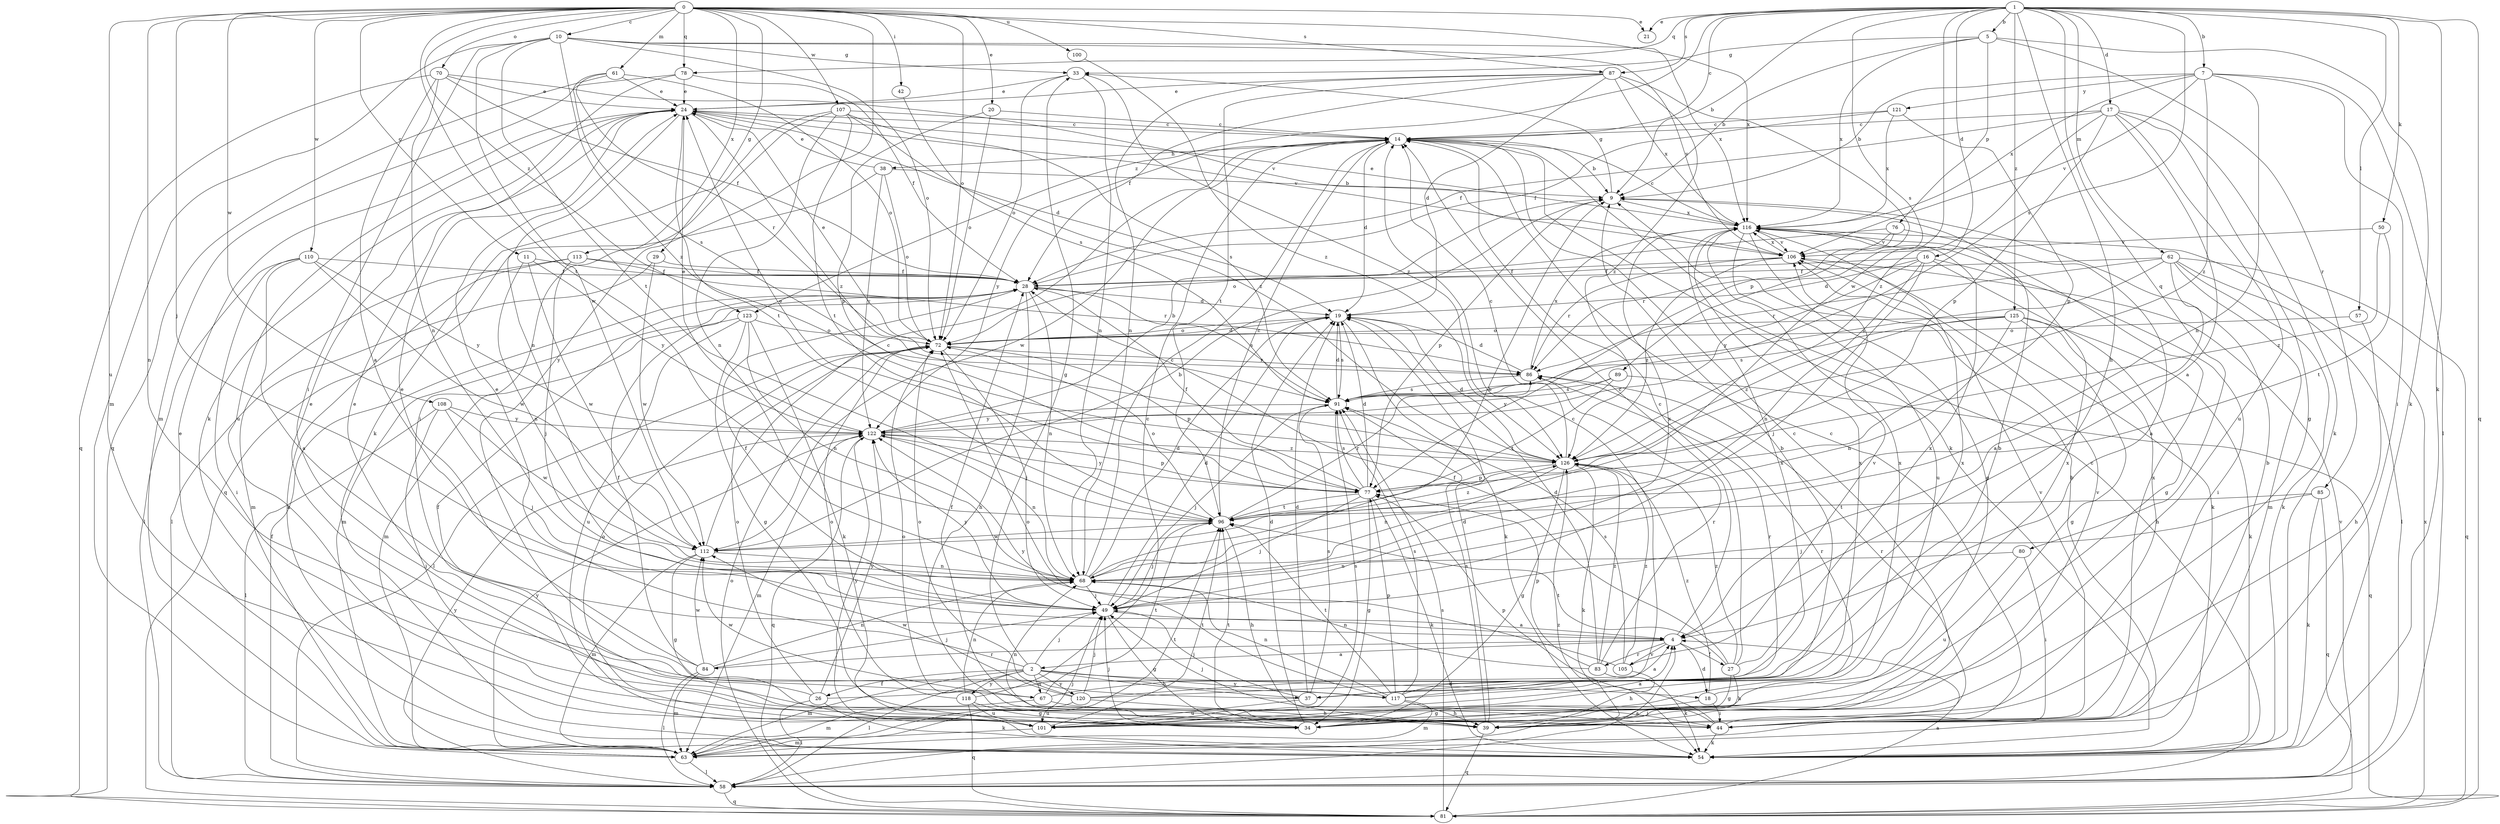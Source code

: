 strict digraph  {
0;
1;
2;
4;
5;
7;
9;
10;
11;
14;
16;
17;
18;
19;
20;
21;
24;
26;
27;
28;
29;
33;
34;
37;
38;
39;
42;
44;
49;
50;
54;
57;
58;
61;
62;
63;
67;
68;
70;
72;
76;
77;
78;
80;
81;
83;
84;
85;
86;
87;
89;
91;
96;
100;
101;
105;
106;
107;
108;
110;
112;
113;
116;
117;
118;
120;
121;
122;
123;
125;
126;
0 -> 10  [label=c];
0 -> 11  [label=c];
0 -> 20  [label=e];
0 -> 21  [label=e];
0 -> 29  [label=g];
0 -> 42  [label=i];
0 -> 49  [label=j];
0 -> 61  [label=m];
0 -> 67  [label=n];
0 -> 70  [label=o];
0 -> 72  [label=o];
0 -> 78  [label=q];
0 -> 87  [label=s];
0 -> 96  [label=t];
0 -> 100  [label=u];
0 -> 101  [label=u];
0 -> 107  [label=w];
0 -> 108  [label=w];
0 -> 110  [label=w];
0 -> 113  [label=x];
0 -> 116  [label=x];
0 -> 117  [label=y];
0 -> 123  [label=z];
1 -> 5  [label=b];
1 -> 7  [label=b];
1 -> 9  [label=b];
1 -> 14  [label=c];
1 -> 16  [label=d];
1 -> 17  [label=d];
1 -> 21  [label=e];
1 -> 37  [label=h];
1 -> 50  [label=k];
1 -> 54  [label=k];
1 -> 57  [label=l];
1 -> 62  [label=m];
1 -> 78  [label=q];
1 -> 80  [label=q];
1 -> 81  [label=q];
1 -> 87  [label=s];
1 -> 89  [label=s];
1 -> 91  [label=s];
1 -> 112  [label=w];
1 -> 123  [label=z];
1 -> 125  [label=z];
2 -> 18  [label=d];
2 -> 24  [label=e];
2 -> 26  [label=f];
2 -> 33  [label=g];
2 -> 37  [label=h];
2 -> 49  [label=j];
2 -> 58  [label=l];
2 -> 63  [label=m];
2 -> 67  [label=n];
2 -> 117  [label=y];
2 -> 118  [label=y];
2 -> 120  [label=y];
4 -> 2  [label=a];
4 -> 14  [label=c];
4 -> 18  [label=d];
4 -> 27  [label=f];
4 -> 83  [label=r];
4 -> 84  [label=r];
4 -> 105  [label=v];
5 -> 9  [label=b];
5 -> 33  [label=g];
5 -> 54  [label=k];
5 -> 76  [label=p];
5 -> 85  [label=r];
5 -> 116  [label=x];
7 -> 9  [label=b];
7 -> 44  [label=i];
7 -> 58  [label=l];
7 -> 68  [label=n];
7 -> 106  [label=v];
7 -> 116  [label=x];
7 -> 121  [label=y];
7 -> 126  [label=z];
9 -> 33  [label=g];
9 -> 77  [label=p];
9 -> 116  [label=x];
10 -> 33  [label=g];
10 -> 44  [label=i];
10 -> 63  [label=m];
10 -> 72  [label=o];
10 -> 96  [label=t];
10 -> 106  [label=v];
10 -> 112  [label=w];
10 -> 116  [label=x];
10 -> 126  [label=z];
11 -> 28  [label=f];
11 -> 68  [label=n];
11 -> 112  [label=w];
11 -> 122  [label=y];
14 -> 9  [label=b];
14 -> 19  [label=d];
14 -> 38  [label=h];
14 -> 54  [label=k];
14 -> 112  [label=w];
14 -> 122  [label=y];
16 -> 19  [label=d];
16 -> 28  [label=f];
16 -> 34  [label=g];
16 -> 44  [label=i];
16 -> 49  [label=j];
16 -> 68  [label=n];
16 -> 122  [label=y];
17 -> 4  [label=a];
17 -> 14  [label=c];
17 -> 28  [label=f];
17 -> 34  [label=g];
17 -> 54  [label=k];
17 -> 77  [label=p];
17 -> 101  [label=u];
17 -> 126  [label=z];
18 -> 34  [label=g];
18 -> 44  [label=i];
18 -> 116  [label=x];
18 -> 126  [label=z];
19 -> 54  [label=k];
19 -> 72  [label=o];
19 -> 91  [label=s];
20 -> 14  [label=c];
20 -> 72  [label=o];
20 -> 77  [label=p];
24 -> 14  [label=c];
24 -> 19  [label=d];
24 -> 68  [label=n];
24 -> 96  [label=t];
24 -> 101  [label=u];
24 -> 106  [label=v];
24 -> 126  [label=z];
26 -> 4  [label=a];
26 -> 24  [label=e];
26 -> 54  [label=k];
26 -> 58  [label=l];
26 -> 72  [label=o];
26 -> 122  [label=y];
27 -> 14  [label=c];
27 -> 28  [label=f];
27 -> 34  [label=g];
27 -> 39  [label=h];
27 -> 96  [label=t];
27 -> 116  [label=x];
27 -> 126  [label=z];
28 -> 19  [label=d];
28 -> 39  [label=h];
28 -> 63  [label=m];
28 -> 68  [label=n];
28 -> 91  [label=s];
29 -> 28  [label=f];
29 -> 58  [label=l];
29 -> 112  [label=w];
33 -> 24  [label=e];
33 -> 68  [label=n];
33 -> 72  [label=o];
33 -> 126  [label=z];
34 -> 19  [label=d];
34 -> 28  [label=f];
34 -> 49  [label=j];
34 -> 96  [label=t];
37 -> 19  [label=d];
37 -> 24  [label=e];
37 -> 49  [label=j];
37 -> 86  [label=r];
37 -> 91  [label=s];
37 -> 101  [label=u];
37 -> 116  [label=x];
38 -> 9  [label=b];
38 -> 24  [label=e];
38 -> 72  [label=o];
38 -> 81  [label=q];
38 -> 122  [label=y];
39 -> 14  [label=c];
39 -> 19  [label=d];
39 -> 68  [label=n];
39 -> 72  [label=o];
39 -> 81  [label=q];
39 -> 91  [label=s];
39 -> 106  [label=v];
42 -> 91  [label=s];
44 -> 9  [label=b];
44 -> 14  [label=c];
44 -> 28  [label=f];
44 -> 49  [label=j];
44 -> 54  [label=k];
44 -> 77  [label=p];
44 -> 86  [label=r];
44 -> 106  [label=v];
44 -> 116  [label=x];
49 -> 4  [label=a];
49 -> 19  [label=d];
49 -> 28  [label=f];
49 -> 34  [label=g];
49 -> 116  [label=x];
49 -> 122  [label=y];
50 -> 96  [label=t];
50 -> 106  [label=v];
50 -> 126  [label=z];
57 -> 39  [label=h];
57 -> 72  [label=o];
58 -> 4  [label=a];
58 -> 14  [label=c];
58 -> 28  [label=f];
58 -> 81  [label=q];
58 -> 106  [label=v];
58 -> 122  [label=y];
58 -> 126  [label=z];
61 -> 24  [label=e];
61 -> 72  [label=o];
61 -> 81  [label=q];
61 -> 86  [label=r];
61 -> 91  [label=s];
62 -> 4  [label=a];
62 -> 28  [label=f];
62 -> 54  [label=k];
62 -> 58  [label=l];
62 -> 63  [label=m];
62 -> 81  [label=q];
62 -> 86  [label=r];
62 -> 91  [label=s];
63 -> 9  [label=b];
63 -> 24  [label=e];
63 -> 49  [label=j];
63 -> 58  [label=l];
63 -> 96  [label=t];
63 -> 122  [label=y];
67 -> 44  [label=i];
67 -> 63  [label=m];
67 -> 96  [label=t];
67 -> 112  [label=w];
67 -> 116  [label=x];
68 -> 9  [label=b];
68 -> 14  [label=c];
68 -> 19  [label=d];
68 -> 49  [label=j];
70 -> 4  [label=a];
70 -> 24  [label=e];
70 -> 28  [label=f];
70 -> 68  [label=n];
70 -> 81  [label=q];
70 -> 106  [label=v];
72 -> 19  [label=d];
72 -> 24  [label=e];
72 -> 49  [label=j];
72 -> 58  [label=l];
72 -> 77  [label=p];
72 -> 86  [label=r];
76 -> 4  [label=a];
76 -> 72  [label=o];
76 -> 86  [label=r];
76 -> 106  [label=v];
77 -> 19  [label=d];
77 -> 24  [label=e];
77 -> 28  [label=f];
77 -> 34  [label=g];
77 -> 49  [label=j];
77 -> 54  [label=k];
77 -> 91  [label=s];
77 -> 96  [label=t];
77 -> 122  [label=y];
78 -> 24  [label=e];
78 -> 28  [label=f];
78 -> 54  [label=k];
78 -> 63  [label=m];
80 -> 44  [label=i];
80 -> 68  [label=n];
80 -> 101  [label=u];
81 -> 4  [label=a];
81 -> 72  [label=o];
81 -> 91  [label=s];
81 -> 116  [label=x];
83 -> 19  [label=d];
83 -> 54  [label=k];
83 -> 68  [label=n];
83 -> 77  [label=p];
83 -> 86  [label=r];
83 -> 126  [label=z];
84 -> 24  [label=e];
84 -> 28  [label=f];
84 -> 49  [label=j];
84 -> 58  [label=l];
84 -> 63  [label=m];
84 -> 68  [label=n];
84 -> 112  [label=w];
85 -> 49  [label=j];
85 -> 54  [label=k];
85 -> 81  [label=q];
85 -> 96  [label=t];
86 -> 19  [label=d];
86 -> 91  [label=s];
86 -> 116  [label=x];
87 -> 19  [label=d];
87 -> 24  [label=e];
87 -> 28  [label=f];
87 -> 68  [label=n];
87 -> 77  [label=p];
87 -> 96  [label=t];
87 -> 116  [label=x];
87 -> 126  [label=z];
89 -> 81  [label=q];
89 -> 91  [label=s];
89 -> 96  [label=t];
89 -> 122  [label=y];
91 -> 19  [label=d];
91 -> 49  [label=j];
91 -> 122  [label=y];
96 -> 14  [label=c];
96 -> 39  [label=h];
96 -> 49  [label=j];
96 -> 72  [label=o];
96 -> 86  [label=r];
96 -> 112  [label=w];
96 -> 126  [label=z];
100 -> 126  [label=z];
101 -> 4  [label=a];
101 -> 63  [label=m];
101 -> 72  [label=o];
101 -> 86  [label=r];
101 -> 91  [label=s];
101 -> 96  [label=t];
101 -> 122  [label=y];
105 -> 39  [label=h];
105 -> 91  [label=s];
105 -> 106  [label=v];
105 -> 122  [label=y];
105 -> 126  [label=z];
106 -> 28  [label=f];
106 -> 54  [label=k];
106 -> 86  [label=r];
106 -> 116  [label=x];
106 -> 126  [label=z];
107 -> 14  [label=c];
107 -> 44  [label=i];
107 -> 54  [label=k];
107 -> 68  [label=n];
107 -> 91  [label=s];
107 -> 96  [label=t];
107 -> 126  [label=z];
108 -> 44  [label=i];
108 -> 49  [label=j];
108 -> 58  [label=l];
108 -> 112  [label=w];
108 -> 122  [label=y];
110 -> 4  [label=a];
110 -> 28  [label=f];
110 -> 44  [label=i];
110 -> 58  [label=l];
110 -> 112  [label=w];
110 -> 122  [label=y];
112 -> 9  [label=b];
112 -> 14  [label=c];
112 -> 34  [label=g];
112 -> 63  [label=m];
112 -> 68  [label=n];
113 -> 28  [label=f];
113 -> 49  [label=j];
113 -> 54  [label=k];
113 -> 63  [label=m];
113 -> 86  [label=r];
116 -> 14  [label=c];
116 -> 24  [label=e];
116 -> 34  [label=g];
116 -> 101  [label=u];
116 -> 106  [label=v];
117 -> 9  [label=b];
117 -> 14  [label=c];
117 -> 39  [label=h];
117 -> 63  [label=m];
117 -> 68  [label=n];
117 -> 72  [label=o];
117 -> 77  [label=p];
117 -> 91  [label=s];
117 -> 96  [label=t];
117 -> 116  [label=x];
118 -> 14  [label=c];
118 -> 34  [label=g];
118 -> 68  [label=n];
118 -> 72  [label=o];
118 -> 81  [label=q];
118 -> 101  [label=u];
120 -> 9  [label=b];
120 -> 39  [label=h];
120 -> 49  [label=j];
120 -> 72  [label=o];
120 -> 101  [label=u];
120 -> 112  [label=w];
120 -> 116  [label=x];
121 -> 14  [label=c];
121 -> 28  [label=f];
121 -> 77  [label=p];
121 -> 116  [label=x];
122 -> 9  [label=b];
122 -> 24  [label=e];
122 -> 63  [label=m];
122 -> 68  [label=n];
122 -> 77  [label=p];
122 -> 81  [label=q];
122 -> 126  [label=z];
123 -> 34  [label=g];
123 -> 54  [label=k];
123 -> 63  [label=m];
123 -> 68  [label=n];
123 -> 72  [label=o];
123 -> 101  [label=u];
125 -> 34  [label=g];
125 -> 39  [label=h];
125 -> 54  [label=k];
125 -> 68  [label=n];
125 -> 72  [label=o];
125 -> 91  [label=s];
125 -> 126  [label=z];
126 -> 14  [label=c];
126 -> 19  [label=d];
126 -> 34  [label=g];
126 -> 54  [label=k];
126 -> 68  [label=n];
126 -> 77  [label=p];
}
